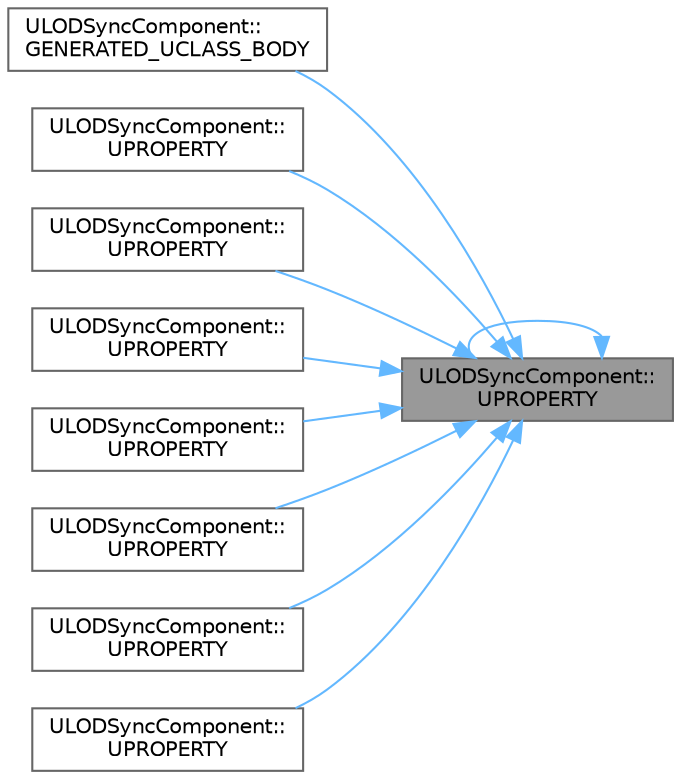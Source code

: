 digraph "ULODSyncComponent::UPROPERTY"
{
 // INTERACTIVE_SVG=YES
 // LATEX_PDF_SIZE
  bgcolor="transparent";
  edge [fontname=Helvetica,fontsize=10,labelfontname=Helvetica,labelfontsize=10];
  node [fontname=Helvetica,fontsize=10,shape=box,height=0.2,width=0.4];
  rankdir="RL";
  Node1 [id="Node000001",label="ULODSyncComponent::\lUPROPERTY",height=0.2,width=0.4,color="gray40", fillcolor="grey60", style="filled", fontcolor="black",tooltip=" "];
  Node1 -> Node2 [id="edge1_Node000001_Node000002",dir="back",color="steelblue1",style="solid",tooltip=" "];
  Node2 [id="Node000002",label="ULODSyncComponent::\lGENERATED_UCLASS_BODY",height=0.2,width=0.4,color="grey40", fillcolor="white", style="filled",URL="$db/d63/classULODSyncComponent.html#a8461e34241f27566601b42fa7934527b",tooltip=" "];
  Node1 -> Node3 [id="edge2_Node000001_Node000003",dir="back",color="steelblue1",style="solid",tooltip=" "];
  Node3 [id="Node000003",label="ULODSyncComponent::\lUPROPERTY",height=0.2,width=0.4,color="grey40", fillcolor="white", style="filled",URL="$db/d63/classULODSyncComponent.html#a862cbbe696698a440d1c1582fa210d38",tooltip=" "];
  Node1 -> Node4 [id="edge3_Node000001_Node000004",dir="back",color="steelblue1",style="solid",tooltip=" "];
  Node4 [id="Node000004",label="ULODSyncComponent::\lUPROPERTY",height=0.2,width=0.4,color="grey40", fillcolor="white", style="filled",URL="$db/d63/classULODSyncComponent.html#a1092a3712477b94aeb0cb11bb015295e",tooltip=" "];
  Node1 -> Node1 [id="edge4_Node000001_Node000001",dir="back",color="steelblue1",style="solid",tooltip=" "];
  Node1 -> Node5 [id="edge5_Node000001_Node000005",dir="back",color="steelblue1",style="solid",tooltip=" "];
  Node5 [id="Node000005",label="ULODSyncComponent::\lUPROPERTY",height=0.2,width=0.4,color="grey40", fillcolor="white", style="filled",URL="$db/d63/classULODSyncComponent.html#ab9ed20c78b6f384f6b47ef52777d3898",tooltip=" "];
  Node1 -> Node6 [id="edge6_Node000001_Node000006",dir="back",color="steelblue1",style="solid",tooltip=" "];
  Node6 [id="Node000006",label="ULODSyncComponent::\lUPROPERTY",height=0.2,width=0.4,color="grey40", fillcolor="white", style="filled",URL="$db/d63/classULODSyncComponent.html#a54f33324f22edd72f42e1d08d8a425d9",tooltip="Array of components whose LOD may drive or be driven by this component."];
  Node1 -> Node7 [id="edge7_Node000001_Node000007",dir="back",color="steelblue1",style="solid",tooltip=" "];
  Node7 [id="Node000007",label="ULODSyncComponent::\lUPROPERTY",height=0.2,width=0.4,color="grey40", fillcolor="white", style="filled",URL="$db/d63/classULODSyncComponent.html#ad5b94e061135b63785aebd54f65f70e0",tooltip=" "];
  Node1 -> Node8 [id="edge8_Node000001_Node000008",dir="back",color="steelblue1",style="solid",tooltip=" "];
  Node8 [id="Node000008",label="ULODSyncComponent::\lUPROPERTY",height=0.2,width=0.4,color="grey40", fillcolor="white", style="filled",URL="$db/d63/classULODSyncComponent.html#add9a65e956c75559790187dcf2fb038e",tooltip=" "];
  Node1 -> Node9 [id="edge9_Node000001_Node000009",dir="back",color="steelblue1",style="solid",tooltip=" "];
  Node9 [id="Node000009",label="ULODSyncComponent::\lUPROPERTY",height=0.2,width=0.4,color="grey40", fillcolor="white", style="filled",URL="$db/d63/classULODSyncComponent.html#a561adfd866cce8e5e2c2cbce7561f292",tooltip=" "];
}
